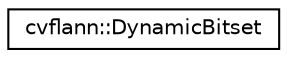 digraph "Graphical Class Hierarchy"
{
 // LATEX_PDF_SIZE
  edge [fontname="Helvetica",fontsize="10",labelfontname="Helvetica",labelfontsize="10"];
  node [fontname="Helvetica",fontsize="10",shape=record];
  rankdir="LR";
  Node0 [label="cvflann::DynamicBitset",height=0.2,width=0.4,color="black", fillcolor="white", style="filled",URL="$classcvflann_1_1_dynamic_bitset.html",tooltip=" "];
}
